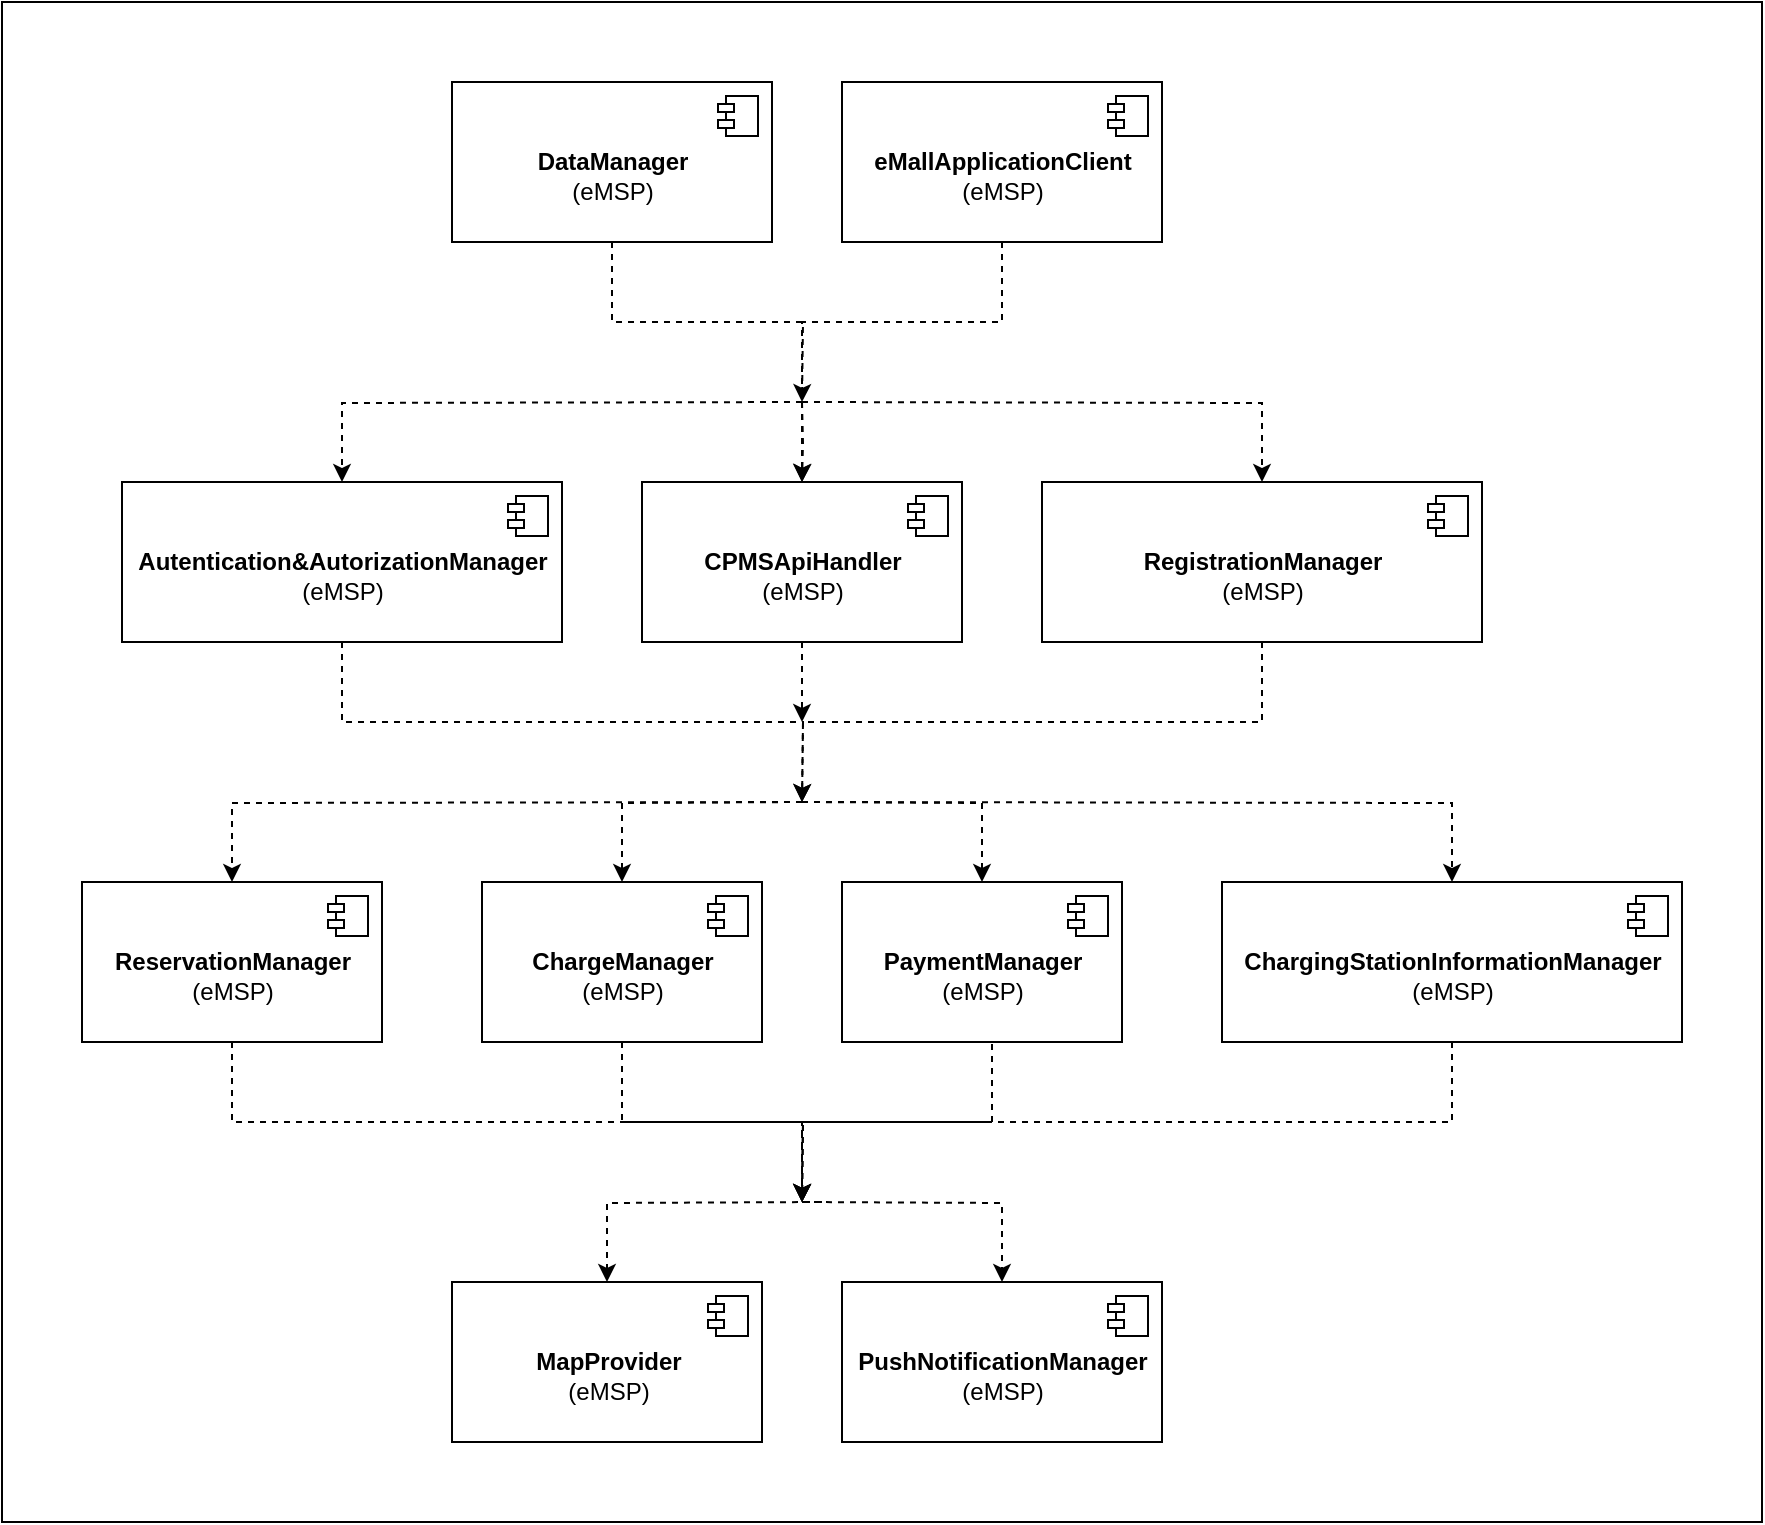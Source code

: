 <mxfile version="20.8.1" type="device"><diagram id="guwV3GvsNkmwQGTikW6I" name="Pagina-1"><mxGraphModel dx="1400" dy="764" grid="1" gridSize="10" guides="1" tooltips="1" connect="1" arrows="1" fold="1" page="1" pageScale="1" pageWidth="827" pageHeight="1169" math="0" shadow="0"><root><mxCell id="0"/><mxCell id="1" parent="0"/><mxCell id="nm_SmTqlwakrUYNtVZEQ-10" value="" style="rounded=0;whiteSpace=wrap;html=1;" vertex="1" parent="1"><mxGeometry width="880" height="760" as="geometry"/></mxCell><mxCell id="2X7JQG3LSDQcYyUf06YS-1" value="&lt;br&gt;&lt;b&gt;DataManager&lt;br&gt;&lt;/b&gt;(eMSP)" style="html=1;dropTarget=0;" parent="1" vertex="1"><mxGeometry x="225" y="40" width="160" height="80" as="geometry"/></mxCell><mxCell id="2X7JQG3LSDQcYyUf06YS-2" value="" style="shape=module;jettyWidth=8;jettyHeight=4;" parent="2X7JQG3LSDQcYyUf06YS-1" vertex="1"><mxGeometry x="1" width="20" height="20" relative="1" as="geometry"><mxPoint x="-27" y="7" as="offset"/></mxGeometry></mxCell><mxCell id="2X7JQG3LSDQcYyUf06YS-7" value="&lt;br&gt;&lt;b&gt;Autentication&amp;amp;AutorizationManager&lt;br&gt;&lt;/b&gt;(eMSP)" style="html=1;dropTarget=0;" parent="1" vertex="1"><mxGeometry x="60" y="240" width="220" height="80" as="geometry"/></mxCell><mxCell id="2X7JQG3LSDQcYyUf06YS-8" value="" style="shape=module;jettyWidth=8;jettyHeight=4;" parent="2X7JQG3LSDQcYyUf06YS-7" vertex="1"><mxGeometry x="1" width="20" height="20" relative="1" as="geometry"><mxPoint x="-27" y="7" as="offset"/></mxGeometry></mxCell><mxCell id="2X7JQG3LSDQcYyUf06YS-18" value="&lt;br&gt;&lt;b&gt;ReservationManager&lt;br&gt;&lt;/b&gt;(eMSP)" style="html=1;dropTarget=0;" parent="1" vertex="1"><mxGeometry x="40" y="440" width="150" height="80" as="geometry"/></mxCell><mxCell id="2X7JQG3LSDQcYyUf06YS-19" value="" style="shape=module;jettyWidth=8;jettyHeight=4;" parent="2X7JQG3LSDQcYyUf06YS-18" vertex="1"><mxGeometry x="1" width="20" height="20" relative="1" as="geometry"><mxPoint x="-27" y="7" as="offset"/></mxGeometry></mxCell><mxCell id="2X7JQG3LSDQcYyUf06YS-20" value="&lt;br&gt;&lt;b&gt;RegistrationManager&lt;br&gt;&lt;/b&gt;(eMSP)" style="html=1;dropTarget=0;" parent="1" vertex="1"><mxGeometry x="520" y="240" width="220" height="80" as="geometry"/></mxCell><mxCell id="2X7JQG3LSDQcYyUf06YS-21" value="" style="shape=module;jettyWidth=8;jettyHeight=4;" parent="2X7JQG3LSDQcYyUf06YS-20" vertex="1"><mxGeometry x="1" width="20" height="20" relative="1" as="geometry"><mxPoint x="-27" y="7" as="offset"/></mxGeometry></mxCell><mxCell id="2X7JQG3LSDQcYyUf06YS-25" value="&lt;br&gt;&lt;b&gt;ChargeManager&lt;br&gt;&lt;/b&gt;(eMSP)" style="html=1;dropTarget=0;" parent="1" vertex="1"><mxGeometry x="240" y="440" width="140" height="80" as="geometry"/></mxCell><mxCell id="2X7JQG3LSDQcYyUf06YS-26" value="" style="shape=module;jettyWidth=8;jettyHeight=4;" parent="2X7JQG3LSDQcYyUf06YS-25" vertex="1"><mxGeometry x="1" width="20" height="20" relative="1" as="geometry"><mxPoint x="-27" y="7" as="offset"/></mxGeometry></mxCell><mxCell id="2X7JQG3LSDQcYyUf06YS-27" value="&lt;br&gt;&lt;b&gt;PaymentManager&lt;br&gt;&lt;/b&gt;(eMSP)" style="html=1;dropTarget=0;" parent="1" vertex="1"><mxGeometry x="420" y="440" width="140" height="80" as="geometry"/></mxCell><mxCell id="2X7JQG3LSDQcYyUf06YS-28" value="" style="shape=module;jettyWidth=8;jettyHeight=4;" parent="2X7JQG3LSDQcYyUf06YS-27" vertex="1"><mxGeometry x="1" width="20" height="20" relative="1" as="geometry"><mxPoint x="-27" y="7" as="offset"/></mxGeometry></mxCell><mxCell id="2X7JQG3LSDQcYyUf06YS-29" value="&lt;br&gt;&lt;b&gt;ChargingStationInformationManager&lt;br&gt;&lt;/b&gt;(eMSP)" style="html=1;dropTarget=0;" parent="1" vertex="1"><mxGeometry x="610" y="440" width="230" height="80" as="geometry"/></mxCell><mxCell id="2X7JQG3LSDQcYyUf06YS-30" value="" style="shape=module;jettyWidth=8;jettyHeight=4;" parent="2X7JQG3LSDQcYyUf06YS-29" vertex="1"><mxGeometry x="1" width="20" height="20" relative="1" as="geometry"><mxPoint x="-27" y="7" as="offset"/></mxGeometry></mxCell><mxCell id="2X7JQG3LSDQcYyUf06YS-34" value="" style="endArrow=classic;html=1;rounded=0;dashed=1;edgeStyle=orthogonalEdgeStyle;entryX=0.5;entryY=0;entryDx=0;entryDy=0;" parent="1" target="2X7JQG3LSDQcYyUf06YS-7" edge="1"><mxGeometry width="50" height="50" relative="1" as="geometry"><mxPoint x="400" y="200" as="sourcePoint"/><mxPoint x="280" y="240" as="targetPoint"/></mxGeometry></mxCell><mxCell id="2X7JQG3LSDQcYyUf06YS-35" value="" style="endArrow=classic;html=1;rounded=0;dashed=1;edgeStyle=orthogonalEdgeStyle;entryX=0.5;entryY=0;entryDx=0;entryDy=0;" parent="1" target="2X7JQG3LSDQcYyUf06YS-20" edge="1"><mxGeometry width="50" height="50" relative="1" as="geometry"><mxPoint x="400" y="200" as="sourcePoint"/><mxPoint x="280" y="250" as="targetPoint"/></mxGeometry></mxCell><mxCell id="2X7JQG3LSDQcYyUf06YS-36" value="" style="endArrow=classic;html=1;rounded=0;dashed=1;edgeStyle=orthogonalEdgeStyle;exitX=0.5;exitY=1;exitDx=0;exitDy=0;" parent="1" source="2X7JQG3LSDQcYyUf06YS-7" edge="1"><mxGeometry width="50" height="50" relative="1" as="geometry"><mxPoint x="410" y="210" as="sourcePoint"/><mxPoint x="400" y="400" as="targetPoint"/></mxGeometry></mxCell><mxCell id="2X7JQG3LSDQcYyUf06YS-37" value="" style="endArrow=classic;html=1;rounded=0;dashed=1;edgeStyle=orthogonalEdgeStyle;exitX=0.5;exitY=1;exitDx=0;exitDy=0;" parent="1" source="2X7JQG3LSDQcYyUf06YS-20" edge="1"><mxGeometry width="50" height="50" relative="1" as="geometry"><mxPoint x="280" y="330" as="sourcePoint"/><mxPoint x="400" y="400" as="targetPoint"/></mxGeometry></mxCell><mxCell id="2X7JQG3LSDQcYyUf06YS-38" value="" style="endArrow=classic;html=1;rounded=0;dashed=1;edgeStyle=orthogonalEdgeStyle;entryX=0.5;entryY=0;entryDx=0;entryDy=0;" parent="1" target="2X7JQG3LSDQcYyUf06YS-18" edge="1"><mxGeometry width="50" height="50" relative="1" as="geometry"><mxPoint x="400" y="400" as="sourcePoint"/><mxPoint x="120" y="440" as="targetPoint"/></mxGeometry></mxCell><mxCell id="2X7JQG3LSDQcYyUf06YS-39" value="" style="endArrow=classic;html=1;rounded=0;dashed=1;edgeStyle=orthogonalEdgeStyle;entryX=0.5;entryY=0;entryDx=0;entryDy=0;" parent="1" target="2X7JQG3LSDQcYyUf06YS-25" edge="1"><mxGeometry width="50" height="50" relative="1" as="geometry"><mxPoint x="400" y="400" as="sourcePoint"/><mxPoint x="125" y="450" as="targetPoint"/></mxGeometry></mxCell><mxCell id="2X7JQG3LSDQcYyUf06YS-40" value="" style="endArrow=classic;html=1;rounded=0;dashed=1;edgeStyle=orthogonalEdgeStyle;entryX=0.5;entryY=0;entryDx=0;entryDy=0;" parent="1" target="2X7JQG3LSDQcYyUf06YS-27" edge="1"><mxGeometry width="50" height="50" relative="1" as="geometry"><mxPoint x="400" y="400" as="sourcePoint"/><mxPoint x="135" y="460" as="targetPoint"/></mxGeometry></mxCell><mxCell id="2X7JQG3LSDQcYyUf06YS-41" value="" style="endArrow=classic;html=1;rounded=0;dashed=1;edgeStyle=orthogonalEdgeStyle;entryX=0.5;entryY=0;entryDx=0;entryDy=0;" parent="1" target="2X7JQG3LSDQcYyUf06YS-29" edge="1"><mxGeometry width="50" height="50" relative="1" as="geometry"><mxPoint x="400" y="400" as="sourcePoint"/><mxPoint x="145" y="470" as="targetPoint"/></mxGeometry></mxCell><mxCell id="2X7JQG3LSDQcYyUf06YS-43" value="" style="endArrow=classic;html=1;rounded=0;dashed=1;edgeStyle=orthogonalEdgeStyle;exitX=0.5;exitY=1;exitDx=0;exitDy=0;" parent="1" source="2X7JQG3LSDQcYyUf06YS-18" edge="1"><mxGeometry width="50" height="50" relative="1" as="geometry"><mxPoint x="454" y="600" as="sourcePoint"/><mxPoint x="400" y="600" as="targetPoint"/><Array as="points"><mxPoint x="115" y="560"/><mxPoint x="400" y="560"/></Array></mxGeometry></mxCell><mxCell id="2X7JQG3LSDQcYyUf06YS-44" value="" style="endArrow=classic;html=1;rounded=0;dashed=1;edgeStyle=orthogonalEdgeStyle;exitX=0.5;exitY=1;exitDx=0;exitDy=0;" parent="1" source="2X7JQG3LSDQcYyUf06YS-29" edge="1"><mxGeometry width="50" height="50" relative="1" as="geometry"><mxPoint x="625" y="660" as="sourcePoint"/><mxPoint x="400" y="600" as="targetPoint"/></mxGeometry></mxCell><mxCell id="2X7JQG3LSDQcYyUf06YS-45" value="" style="endArrow=classic;html=1;rounded=0;dashed=1;edgeStyle=orthogonalEdgeStyle;exitX=0.5;exitY=1;exitDx=0;exitDy=0;" parent="1" source="2X7JQG3LSDQcYyUf06YS-25" edge="1"><mxGeometry width="50" height="50" relative="1" as="geometry"><mxPoint x="445" y="670" as="sourcePoint"/><mxPoint x="400" y="600" as="targetPoint"/></mxGeometry></mxCell><mxCell id="2X7JQG3LSDQcYyUf06YS-46" value="" style="endArrow=classic;html=1;rounded=0;dashed=1;edgeStyle=orthogonalEdgeStyle;exitX=0.5;exitY=1;exitDx=0;exitDy=0;" parent="1" source="2X7JQG3LSDQcYyUf06YS-27" edge="1"><mxGeometry width="50" height="50" relative="1" as="geometry"><mxPoint x="565" y="660" as="sourcePoint"/><mxPoint x="400" y="600" as="targetPoint"/><Array as="points"><mxPoint x="495" y="560"/><mxPoint x="400" y="560"/></Array></mxGeometry></mxCell><mxCell id="2X7JQG3LSDQcYyUf06YS-56" value="&lt;br&gt;&lt;b&gt;MapProvider&lt;br&gt;&lt;/b&gt;(eMSP)" style="html=1;dropTarget=0;" parent="1" vertex="1"><mxGeometry x="225" y="640" width="155" height="80" as="geometry"/></mxCell><mxCell id="2X7JQG3LSDQcYyUf06YS-57" value="" style="shape=module;jettyWidth=8;jettyHeight=4;" parent="2X7JQG3LSDQcYyUf06YS-56" vertex="1"><mxGeometry x="1" width="20" height="20" relative="1" as="geometry"><mxPoint x="-27" y="7" as="offset"/></mxGeometry></mxCell><mxCell id="2X7JQG3LSDQcYyUf06YS-58" value="&lt;br&gt;&lt;b&gt;PushNotificationManager&lt;br&gt;&lt;/b&gt;(eMSP)" style="html=1;dropTarget=0;" parent="1" vertex="1"><mxGeometry x="420" y="640" width="160" height="80" as="geometry"/></mxCell><mxCell id="2X7JQG3LSDQcYyUf06YS-59" value="" style="shape=module;jettyWidth=8;jettyHeight=4;" parent="2X7JQG3LSDQcYyUf06YS-58" vertex="1"><mxGeometry x="1" width="20" height="20" relative="1" as="geometry"><mxPoint x="-27" y="7" as="offset"/></mxGeometry></mxCell><mxCell id="2X7JQG3LSDQcYyUf06YS-62" value="&lt;br&gt;&lt;b&gt;eMallApplicationClient&lt;br&gt;&lt;/b&gt;(eMSP)" style="html=1;dropTarget=0;" parent="1" vertex="1"><mxGeometry x="420" y="40" width="160" height="80" as="geometry"/></mxCell><mxCell id="2X7JQG3LSDQcYyUf06YS-63" value="" style="shape=module;jettyWidth=8;jettyHeight=4;" parent="2X7JQG3LSDQcYyUf06YS-62" vertex="1"><mxGeometry x="1" width="20" height="20" relative="1" as="geometry"><mxPoint x="-27" y="7" as="offset"/></mxGeometry></mxCell><mxCell id="2X7JQG3LSDQcYyUf06YS-64" value="" style="endArrow=classic;html=1;rounded=0;dashed=1;edgeStyle=orthogonalEdgeStyle;entryX=0.5;entryY=0;entryDx=0;entryDy=0;" parent="1" target="2X7JQG3LSDQcYyUf06YS-56" edge="1"><mxGeometry width="50" height="50" relative="1" as="geometry"><mxPoint x="410" y="600" as="sourcePoint"/><mxPoint x="130" y="640" as="targetPoint"/></mxGeometry></mxCell><mxCell id="nm_SmTqlwakrUYNtVZEQ-2" value="" style="endArrow=classic;html=1;rounded=0;dashed=1;edgeStyle=orthogonalEdgeStyle;exitX=0.5;exitY=1;exitDx=0;exitDy=0;" edge="1" parent="1" source="2X7JQG3LSDQcYyUf06YS-1"><mxGeometry width="50" height="50" relative="1" as="geometry"><mxPoint x="410" y="210" as="sourcePoint"/><mxPoint x="400" y="200" as="targetPoint"/></mxGeometry></mxCell><mxCell id="nm_SmTqlwakrUYNtVZEQ-3" value="" style="endArrow=classic;html=1;rounded=0;dashed=1;edgeStyle=orthogonalEdgeStyle;exitX=0.5;exitY=1;exitDx=0;exitDy=0;" edge="1" parent="1" source="2X7JQG3LSDQcYyUf06YS-62"><mxGeometry width="50" height="50" relative="1" as="geometry"><mxPoint x="410" y="210" as="sourcePoint"/><mxPoint x="400" y="240" as="targetPoint"/><Array as="points"><mxPoint x="500" y="160"/><mxPoint x="400" y="160"/></Array></mxGeometry></mxCell><mxCell id="nm_SmTqlwakrUYNtVZEQ-5" value="" style="endArrow=classic;html=1;rounded=0;dashed=1;edgeStyle=orthogonalEdgeStyle;entryX=0.5;entryY=0;entryDx=0;entryDy=0;" edge="1" parent="1" target="2X7JQG3LSDQcYyUf06YS-58"><mxGeometry width="50" height="50" relative="1" as="geometry"><mxPoint x="400" y="600" as="sourcePoint"/><mxPoint x="215" y="650" as="targetPoint"/></mxGeometry></mxCell><mxCell id="nm_SmTqlwakrUYNtVZEQ-6" value="&lt;br&gt;&lt;b&gt;CPMSApiHandler&lt;br&gt;&lt;/b&gt;(eMSP)" style="html=1;dropTarget=0;" vertex="1" parent="1"><mxGeometry x="320" y="240" width="160" height="80" as="geometry"/></mxCell><mxCell id="nm_SmTqlwakrUYNtVZEQ-7" value="" style="shape=module;jettyWidth=8;jettyHeight=4;" vertex="1" parent="nm_SmTqlwakrUYNtVZEQ-6"><mxGeometry x="1" width="20" height="20" relative="1" as="geometry"><mxPoint x="-27" y="7" as="offset"/></mxGeometry></mxCell><mxCell id="nm_SmTqlwakrUYNtVZEQ-8" value="" style="endArrow=classic;html=1;rounded=0;dashed=1;edgeStyle=orthogonalEdgeStyle;entryX=0.5;entryY=0;entryDx=0;entryDy=0;" edge="1" parent="1" target="nm_SmTqlwakrUYNtVZEQ-6"><mxGeometry width="50" height="50" relative="1" as="geometry"><mxPoint x="400" y="200" as="sourcePoint"/><mxPoint x="410" y="210" as="targetPoint"/></mxGeometry></mxCell><mxCell id="nm_SmTqlwakrUYNtVZEQ-9" value="" style="endArrow=classic;html=1;rounded=0;dashed=1;edgeStyle=orthogonalEdgeStyle;exitX=0.5;exitY=1;exitDx=0;exitDy=0;" edge="1" parent="1" source="nm_SmTqlwakrUYNtVZEQ-6"><mxGeometry width="50" height="50" relative="1" as="geometry"><mxPoint x="410" y="210" as="sourcePoint"/><mxPoint x="400" y="360" as="targetPoint"/></mxGeometry></mxCell></root></mxGraphModel></diagram></mxfile>